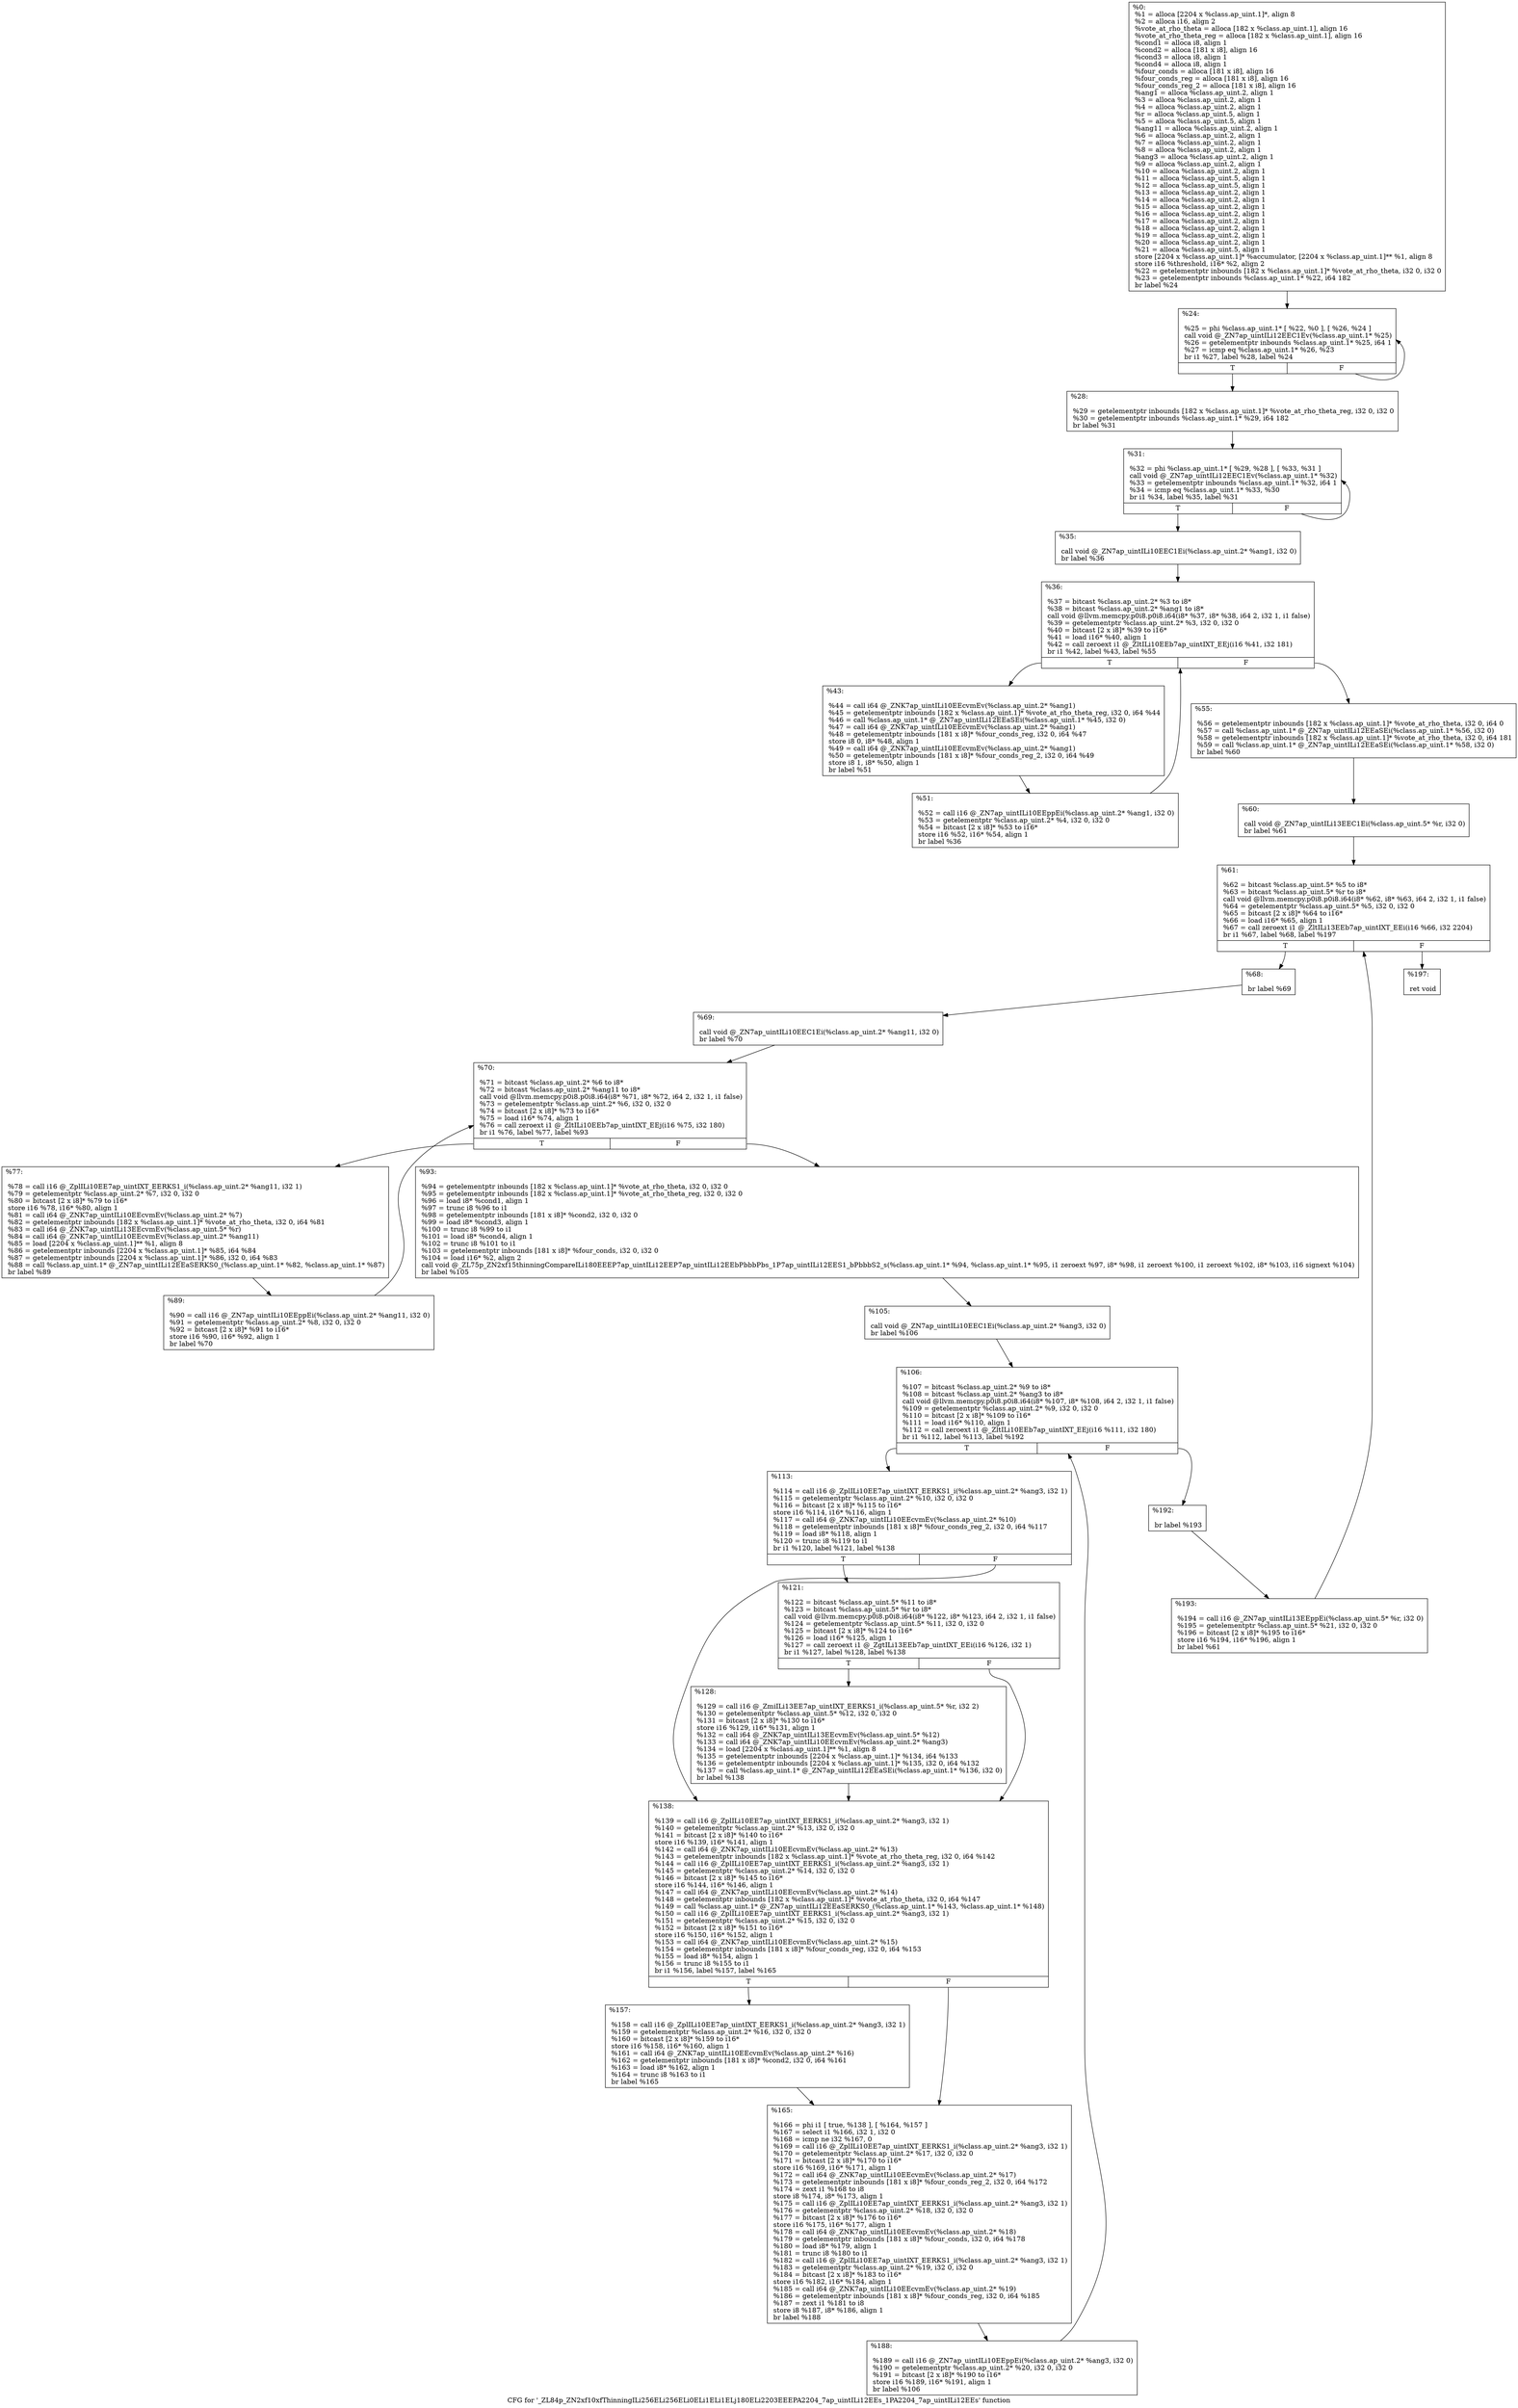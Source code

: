 digraph "CFG for '_ZL84p_ZN2xf10xfThinningILi256ELi256ELi0ELi1ELi1ELj180ELi2203EEEPA2204_7ap_uintILi12EEs_1PA2204_7ap_uintILi12EEs' function" {
	label="CFG for '_ZL84p_ZN2xf10xfThinningILi256ELi256ELi0ELi1ELi1ELj180ELi2203EEEPA2204_7ap_uintILi12EEs_1PA2204_7ap_uintILi12EEs' function";

	Node0x1858d70 [shape=record,label="{%0:\l  %1 = alloca [2204 x %class.ap_uint.1]*, align 8\l  %2 = alloca i16, align 2\l  %vote_at_rho_theta = alloca [182 x %class.ap_uint.1], align 16\l  %vote_at_rho_theta_reg = alloca [182 x %class.ap_uint.1], align 16\l  %cond1 = alloca i8, align 1\l  %cond2 = alloca [181 x i8], align 16\l  %cond3 = alloca i8, align 1\l  %cond4 = alloca i8, align 1\l  %four_conds = alloca [181 x i8], align 16\l  %four_conds_reg = alloca [181 x i8], align 16\l  %four_conds_reg_2 = alloca [181 x i8], align 16\l  %ang1 = alloca %class.ap_uint.2, align 1\l  %3 = alloca %class.ap_uint.2, align 1\l  %4 = alloca %class.ap_uint.2, align 1\l  %r = alloca %class.ap_uint.5, align 1\l  %5 = alloca %class.ap_uint.5, align 1\l  %ang11 = alloca %class.ap_uint.2, align 1\l  %6 = alloca %class.ap_uint.2, align 1\l  %7 = alloca %class.ap_uint.2, align 1\l  %8 = alloca %class.ap_uint.2, align 1\l  %ang3 = alloca %class.ap_uint.2, align 1\l  %9 = alloca %class.ap_uint.2, align 1\l  %10 = alloca %class.ap_uint.2, align 1\l  %11 = alloca %class.ap_uint.5, align 1\l  %12 = alloca %class.ap_uint.5, align 1\l  %13 = alloca %class.ap_uint.2, align 1\l  %14 = alloca %class.ap_uint.2, align 1\l  %15 = alloca %class.ap_uint.2, align 1\l  %16 = alloca %class.ap_uint.2, align 1\l  %17 = alloca %class.ap_uint.2, align 1\l  %18 = alloca %class.ap_uint.2, align 1\l  %19 = alloca %class.ap_uint.2, align 1\l  %20 = alloca %class.ap_uint.2, align 1\l  %21 = alloca %class.ap_uint.5, align 1\l  store [2204 x %class.ap_uint.1]* %accumulator, [2204 x %class.ap_uint.1]** %1, align 8\l  store i16 %threshold, i16* %2, align 2\l  %22 = getelementptr inbounds [182 x %class.ap_uint.1]* %vote_at_rho_theta, i32 0, i32 0\l  %23 = getelementptr inbounds %class.ap_uint.1* %22, i64 182\l  br label %24\l}"];
	Node0x1858d70 -> Node0x185a500;
	Node0x185a500 [shape=record,label="{%24:\l\l  %25 = phi %class.ap_uint.1* [ %22, %0 ], [ %26, %24 ]\l  call void @_ZN7ap_uintILi12EEC1Ev(%class.ap_uint.1* %25)\l  %26 = getelementptr inbounds %class.ap_uint.1* %25, i64 1\l  %27 = icmp eq %class.ap_uint.1* %26, %23\l  br i1 %27, label %28, label %24\l|{<s0>T|<s1>F}}"];
	Node0x185a500:s0 -> Node0x185a7e0;
	Node0x185a500:s1 -> Node0x185a500;
	Node0x185a7e0 [shape=record,label="{%28:\l\l  %29 = getelementptr inbounds [182 x %class.ap_uint.1]* %vote_at_rho_theta_reg, i32 0, i32 0\l  %30 = getelementptr inbounds %class.ap_uint.1* %29, i64 182\l  br label %31\l}"];
	Node0x185a7e0 -> Node0x185d990;
	Node0x185d990 [shape=record,label="{%31:\l\l  %32 = phi %class.ap_uint.1* [ %29, %28 ], [ %33, %31 ]\l  call void @_ZN7ap_uintILi12EEC1Ev(%class.ap_uint.1* %32)\l  %33 = getelementptr inbounds %class.ap_uint.1* %32, i64 1\l  %34 = icmp eq %class.ap_uint.1* %33, %30\l  br i1 %34, label %35, label %31\l|{<s0>T|<s1>F}}"];
	Node0x185d990:s0 -> Node0x185dc50;
	Node0x185d990:s1 -> Node0x185d990;
	Node0x185dc50 [shape=record,label="{%35:\l\l  call void @_ZN7ap_uintILi10EEC1Ei(%class.ap_uint.2* %ang1, i32 0)\l  br label %36\l}"];
	Node0x185dc50 -> Node0x185de10;
	Node0x185de10 [shape=record,label="{%36:\l\l  %37 = bitcast %class.ap_uint.2* %3 to i8*\l  %38 = bitcast %class.ap_uint.2* %ang1 to i8*\l  call void @llvm.memcpy.p0i8.p0i8.i64(i8* %37, i8* %38, i64 2, i32 1, i1 false)\l  %39 = getelementptr %class.ap_uint.2* %3, i32 0, i32 0\l  %40 = bitcast [2 x i8]* %39 to i16*\l  %41 = load i16* %40, align 1\l  %42 = call zeroext i1 @_ZltILi10EEb7ap_uintIXT_EEj(i16 %41, i32 181)\l  br i1 %42, label %43, label %55\l|{<s0>T|<s1>F}}"];
	Node0x185de10:s0 -> Node0x185e400;
	Node0x185de10:s1 -> Node0x185e460;
	Node0x185e400 [shape=record,label="{%43:\l\l  %44 = call i64 @_ZNK7ap_uintILi10EEcvmEv(%class.ap_uint.2* %ang1)\l  %45 = getelementptr inbounds [182 x %class.ap_uint.1]* %vote_at_rho_theta_reg, i32 0, i64 %44\l  %46 = call %class.ap_uint.1* @_ZN7ap_uintILi12EEaSEi(%class.ap_uint.1* %45, i32 0)\l  %47 = call i64 @_ZNK7ap_uintILi10EEcvmEv(%class.ap_uint.2* %ang1)\l  %48 = getelementptr inbounds [181 x i8]* %four_conds_reg, i32 0, i64 %47\l  store i8 0, i8* %48, align 1\l  %49 = call i64 @_ZNK7ap_uintILi10EEcvmEv(%class.ap_uint.2* %ang1)\l  %50 = getelementptr inbounds [181 x i8]* %four_conds_reg_2, i32 0, i64 %49\l  store i8 1, i8* %50, align 1\l  br label %51\l}"];
	Node0x185e400 -> Node0x185eb30;
	Node0x185eb30 [shape=record,label="{%51:\l\l  %52 = call i16 @_ZN7ap_uintILi10EEppEi(%class.ap_uint.2* %ang1, i32 0)\l  %53 = getelementptr %class.ap_uint.2* %4, i32 0, i32 0\l  %54 = bitcast [2 x i8]* %53 to i16*\l  store i16 %52, i16* %54, align 1\l  br label %36\l}"];
	Node0x185eb30 -> Node0x185de10;
	Node0x185e460 [shape=record,label="{%55:\l\l  %56 = getelementptr inbounds [182 x %class.ap_uint.1]* %vote_at_rho_theta, i32 0, i64 0\l  %57 = call %class.ap_uint.1* @_ZN7ap_uintILi12EEaSEi(%class.ap_uint.1* %56, i32 0)\l  %58 = getelementptr inbounds [182 x %class.ap_uint.1]* %vote_at_rho_theta, i32 0, i64 181\l  %59 = call %class.ap_uint.1* @_ZN7ap_uintILi12EEaSEi(%class.ap_uint.1* %58, i32 0)\l  br label %60\l}"];
	Node0x185e460 -> Node0x185f1c0;
	Node0x185f1c0 [shape=record,label="{%60:\l\l  call void @_ZN7ap_uintILi13EEC1Ei(%class.ap_uint.5* %r, i32 0)\l  br label %61\l}"];
	Node0x185f1c0 -> Node0x185f350;
	Node0x185f350 [shape=record,label="{%61:\l\l  %62 = bitcast %class.ap_uint.5* %5 to i8*\l  %63 = bitcast %class.ap_uint.5* %r to i8*\l  call void @llvm.memcpy.p0i8.p0i8.i64(i8* %62, i8* %63, i64 2, i32 1, i1 false)\l  %64 = getelementptr %class.ap_uint.5* %5, i32 0, i32 0\l  %65 = bitcast [2 x i8]* %64 to i16*\l  %66 = load i16* %65, align 1\l  %67 = call zeroext i1 @_ZltILi13EEb7ap_uintIXT_EEi(i16 %66, i32 2204)\l  br i1 %67, label %68, label %197\l|{<s0>T|<s1>F}}"];
	Node0x185f350:s0 -> Node0x185f890;
	Node0x185f350:s1 -> Node0x185f8f0;
	Node0x185f890 [shape=record,label="{%68:\l\l  br label %69\l}"];
	Node0x185f890 -> Node0x185fa00;
	Node0x185fa00 [shape=record,label="{%69:\l\l  call void @_ZN7ap_uintILi10EEC1Ei(%class.ap_uint.2* %ang11, i32 0)\l  br label %70\l}"];
	Node0x185fa00 -> Node0x185fb90;
	Node0x185fb90 [shape=record,label="{%70:\l\l  %71 = bitcast %class.ap_uint.2* %6 to i8*\l  %72 = bitcast %class.ap_uint.2* %ang11 to i8*\l  call void @llvm.memcpy.p0i8.p0i8.i64(i8* %71, i8* %72, i64 2, i32 1, i1 false)\l  %73 = getelementptr %class.ap_uint.2* %6, i32 0, i32 0\l  %74 = bitcast [2 x i8]* %73 to i16*\l  %75 = load i16* %74, align 1\l  %76 = call zeroext i1 @_ZltILi10EEb7ap_uintIXT_EEj(i16 %75, i32 180)\l  br i1 %76, label %77, label %93\l|{<s0>T|<s1>F}}"];
	Node0x185fb90:s0 -> Node0x18600d0;
	Node0x185fb90:s1 -> Node0x1860130;
	Node0x18600d0 [shape=record,label="{%77:\l\l  %78 = call i16 @_ZplILi10EE7ap_uintIXT_EERKS1_i(%class.ap_uint.2* %ang11, i32 1)\l  %79 = getelementptr %class.ap_uint.2* %7, i32 0, i32 0\l  %80 = bitcast [2 x i8]* %79 to i16*\l  store i16 %78, i16* %80, align 1\l  %81 = call i64 @_ZNK7ap_uintILi10EEcvmEv(%class.ap_uint.2* %7)\l  %82 = getelementptr inbounds [182 x %class.ap_uint.1]* %vote_at_rho_theta, i32 0, i64 %81\l  %83 = call i64 @_ZNK7ap_uintILi13EEcvmEv(%class.ap_uint.5* %r)\l  %84 = call i64 @_ZNK7ap_uintILi10EEcvmEv(%class.ap_uint.2* %ang11)\l  %85 = load [2204 x %class.ap_uint.1]** %1, align 8\l  %86 = getelementptr inbounds [2204 x %class.ap_uint.1]* %85, i64 %84\l  %87 = getelementptr inbounds [2204 x %class.ap_uint.1]* %86, i32 0, i64 %83\l  %88 = call %class.ap_uint.1* @_ZN7ap_uintILi12EEaSERKS0_(%class.ap_uint.1* %82, %class.ap_uint.1* %87)\l  br label %89\l}"];
	Node0x18600d0 -> Node0x1860280;
	Node0x1860280 [shape=record,label="{%89:\l\l  %90 = call i16 @_ZN7ap_uintILi10EEppEi(%class.ap_uint.2* %ang11, i32 0)\l  %91 = getelementptr %class.ap_uint.2* %8, i32 0, i32 0\l  %92 = bitcast [2 x i8]* %91 to i16*\l  store i16 %90, i16* %92, align 1\l  br label %70\l}"];
	Node0x1860280 -> Node0x185fb90;
	Node0x1860130 [shape=record,label="{%93:\l\l  %94 = getelementptr inbounds [182 x %class.ap_uint.1]* %vote_at_rho_theta, i32 0, i32 0\l  %95 = getelementptr inbounds [182 x %class.ap_uint.1]* %vote_at_rho_theta_reg, i32 0, i32 0\l  %96 = load i8* %cond1, align 1\l  %97 = trunc i8 %96 to i1\l  %98 = getelementptr inbounds [181 x i8]* %cond2, i32 0, i32 0\l  %99 = load i8* %cond3, align 1\l  %100 = trunc i8 %99 to i1\l  %101 = load i8* %cond4, align 1\l  %102 = trunc i8 %101 to i1\l  %103 = getelementptr inbounds [181 x i8]* %four_conds, i32 0, i32 0\l  %104 = load i16* %2, align 2\l  call void @_ZL75p_ZN2xf15thinningCompareILi180EEEP7ap_uintILi12EEP7ap_uintILi12EEbPbbbPbs_1P7ap_uintILi12EES1_bPbbbS2_s(%class.ap_uint.1* %94, %class.ap_uint.1* %95, i1 zeroext %97, i8* %98, i1 zeroext %100, i1 zeroext %102, i8* %103, i16 signext %104)\l  br label %105\l}"];
	Node0x1860130 -> Node0x1861760;
	Node0x1861760 [shape=record,label="{%105:\l\l  call void @_ZN7ap_uintILi10EEC1Ei(%class.ap_uint.2* %ang3, i32 0)\l  br label %106\l}"];
	Node0x1861760 -> Node0x18618f0;
	Node0x18618f0 [shape=record,label="{%106:\l\l  %107 = bitcast %class.ap_uint.2* %9 to i8*\l  %108 = bitcast %class.ap_uint.2* %ang3 to i8*\l  call void @llvm.memcpy.p0i8.p0i8.i64(i8* %107, i8* %108, i64 2, i32 1, i1 false)\l  %109 = getelementptr %class.ap_uint.2* %9, i32 0, i32 0\l  %110 = bitcast [2 x i8]* %109 to i16*\l  %111 = load i16* %110, align 1\l  %112 = call zeroext i1 @_ZltILi10EEb7ap_uintIXT_EEj(i16 %111, i32 180)\l  br i1 %112, label %113, label %192\l|{<s0>T|<s1>F}}"];
	Node0x18618f0:s0 -> Node0x1861e30;
	Node0x18618f0:s1 -> Node0x1861e90;
	Node0x1861e30 [shape=record,label="{%113:\l\l  %114 = call i16 @_ZplILi10EE7ap_uintIXT_EERKS1_i(%class.ap_uint.2* %ang3, i32 1)\l  %115 = getelementptr %class.ap_uint.2* %10, i32 0, i32 0\l  %116 = bitcast [2 x i8]* %115 to i16*\l  store i16 %114, i16* %116, align 1\l  %117 = call i64 @_ZNK7ap_uintILi10EEcvmEv(%class.ap_uint.2* %10)\l  %118 = getelementptr inbounds [181 x i8]* %four_conds_reg_2, i32 0, i64 %117\l  %119 = load i8* %118, align 1\l  %120 = trunc i8 %119 to i1\l  br i1 %120, label %121, label %138\l|{<s0>T|<s1>F}}"];
	Node0x1861e30:s0 -> Node0x1861fe0;
	Node0x1861e30:s1 -> Node0x1862500;
	Node0x1861fe0 [shape=record,label="{%121:\l\l  %122 = bitcast %class.ap_uint.5* %11 to i8*\l  %123 = bitcast %class.ap_uint.5* %r to i8*\l  call void @llvm.memcpy.p0i8.p0i8.i64(i8* %122, i8* %123, i64 2, i32 1, i1 false)\l  %124 = getelementptr %class.ap_uint.5* %11, i32 0, i32 0\l  %125 = bitcast [2 x i8]* %124 to i16*\l  %126 = load i16* %125, align 1\l  %127 = call zeroext i1 @_ZgtILi13EEb7ap_uintIXT_EEi(i16 %126, i32 1)\l  br i1 %127, label %128, label %138\l|{<s0>T|<s1>F}}"];
	Node0x1861fe0:s0 -> Node0x1862b80;
	Node0x1861fe0:s1 -> Node0x1862500;
	Node0x1862b80 [shape=record,label="{%128:\l\l  %129 = call i16 @_ZmiILi13EE7ap_uintIXT_EERKS1_i(%class.ap_uint.5* %r, i32 2)\l  %130 = getelementptr %class.ap_uint.5* %12, i32 0, i32 0\l  %131 = bitcast [2 x i8]* %130 to i16*\l  store i16 %129, i16* %131, align 1\l  %132 = call i64 @_ZNK7ap_uintILi13EEcvmEv(%class.ap_uint.5* %12)\l  %133 = call i64 @_ZNK7ap_uintILi10EEcvmEv(%class.ap_uint.2* %ang3)\l  %134 = load [2204 x %class.ap_uint.1]** %1, align 8\l  %135 = getelementptr inbounds [2204 x %class.ap_uint.1]* %134, i64 %133\l  %136 = getelementptr inbounds [2204 x %class.ap_uint.1]* %135, i32 0, i64 %132\l  %137 = call %class.ap_uint.1* @_ZN7ap_uintILi12EEaSEi(%class.ap_uint.1* %136, i32 0)\l  br label %138\l}"];
	Node0x1862b80 -> Node0x1862500;
	Node0x1862500 [shape=record,label="{%138:\l\l  %139 = call i16 @_ZplILi10EE7ap_uintIXT_EERKS1_i(%class.ap_uint.2* %ang3, i32 1)\l  %140 = getelementptr %class.ap_uint.2* %13, i32 0, i32 0\l  %141 = bitcast [2 x i8]* %140 to i16*\l  store i16 %139, i16* %141, align 1\l  %142 = call i64 @_ZNK7ap_uintILi10EEcvmEv(%class.ap_uint.2* %13)\l  %143 = getelementptr inbounds [182 x %class.ap_uint.1]* %vote_at_rho_theta_reg, i32 0, i64 %142\l  %144 = call i16 @_ZplILi10EE7ap_uintIXT_EERKS1_i(%class.ap_uint.2* %ang3, i32 1)\l  %145 = getelementptr %class.ap_uint.2* %14, i32 0, i32 0\l  %146 = bitcast [2 x i8]* %145 to i16*\l  store i16 %144, i16* %146, align 1\l  %147 = call i64 @_ZNK7ap_uintILi10EEcvmEv(%class.ap_uint.2* %14)\l  %148 = getelementptr inbounds [182 x %class.ap_uint.1]* %vote_at_rho_theta, i32 0, i64 %147\l  %149 = call %class.ap_uint.1* @_ZN7ap_uintILi12EEaSERKS0_(%class.ap_uint.1* %143, %class.ap_uint.1* %148)\l  %150 = call i16 @_ZplILi10EE7ap_uintIXT_EERKS1_i(%class.ap_uint.2* %ang3, i32 1)\l  %151 = getelementptr %class.ap_uint.2* %15, i32 0, i32 0\l  %152 = bitcast [2 x i8]* %151 to i16*\l  store i16 %150, i16* %152, align 1\l  %153 = call i64 @_ZNK7ap_uintILi10EEcvmEv(%class.ap_uint.2* %15)\l  %154 = getelementptr inbounds [181 x i8]* %four_conds_reg, i32 0, i64 %153\l  %155 = load i8* %154, align 1\l  %156 = trunc i8 %155 to i1\l  br i1 %156, label %157, label %165\l|{<s0>T|<s1>F}}"];
	Node0x1862500:s0 -> Node0x1864710;
	Node0x1862500:s1 -> Node0x18650a0;
	Node0x1864710 [shape=record,label="{%157:\l\l  %158 = call i16 @_ZplILi10EE7ap_uintIXT_EERKS1_i(%class.ap_uint.2* %ang3, i32 1)\l  %159 = getelementptr %class.ap_uint.2* %16, i32 0, i32 0\l  %160 = bitcast [2 x i8]* %159 to i16*\l  store i16 %158, i16* %160, align 1\l  %161 = call i64 @_ZNK7ap_uintILi10EEcvmEv(%class.ap_uint.2* %16)\l  %162 = getelementptr inbounds [181 x i8]* %cond2, i32 0, i64 %161\l  %163 = load i8* %162, align 1\l  %164 = trunc i8 %163 to i1\l  br label %165\l}"];
	Node0x1864710 -> Node0x18650a0;
	Node0x18650a0 [shape=record,label="{%165:\l\l  %166 = phi i1 [ true, %138 ], [ %164, %157 ]\l  %167 = select i1 %166, i32 1, i32 0\l  %168 = icmp ne i32 %167, 0\l  %169 = call i16 @_ZplILi10EE7ap_uintIXT_EERKS1_i(%class.ap_uint.2* %ang3, i32 1)\l  %170 = getelementptr %class.ap_uint.2* %17, i32 0, i32 0\l  %171 = bitcast [2 x i8]* %170 to i16*\l  store i16 %169, i16* %171, align 1\l  %172 = call i64 @_ZNK7ap_uintILi10EEcvmEv(%class.ap_uint.2* %17)\l  %173 = getelementptr inbounds [181 x i8]* %four_conds_reg_2, i32 0, i64 %172\l  %174 = zext i1 %168 to i8\l  store i8 %174, i8* %173, align 1\l  %175 = call i16 @_ZplILi10EE7ap_uintIXT_EERKS1_i(%class.ap_uint.2* %ang3, i32 1)\l  %176 = getelementptr %class.ap_uint.2* %18, i32 0, i32 0\l  %177 = bitcast [2 x i8]* %176 to i16*\l  store i16 %175, i16* %177, align 1\l  %178 = call i64 @_ZNK7ap_uintILi10EEcvmEv(%class.ap_uint.2* %18)\l  %179 = getelementptr inbounds [181 x i8]* %four_conds, i32 0, i64 %178\l  %180 = load i8* %179, align 1\l  %181 = trunc i8 %180 to i1\l  %182 = call i16 @_ZplILi10EE7ap_uintIXT_EERKS1_i(%class.ap_uint.2* %ang3, i32 1)\l  %183 = getelementptr %class.ap_uint.2* %19, i32 0, i32 0\l  %184 = bitcast [2 x i8]* %183 to i16*\l  store i16 %182, i16* %184, align 1\l  %185 = call i64 @_ZNK7ap_uintILi10EEcvmEv(%class.ap_uint.2* %19)\l  %186 = getelementptr inbounds [181 x i8]* %four_conds_reg, i32 0, i64 %185\l  %187 = zext i1 %181 to i8\l  store i8 %187, i8* %186, align 1\l  br label %188\l}"];
	Node0x18650a0 -> Node0x1865d70;
	Node0x1865d70 [shape=record,label="{%188:\l\l  %189 = call i16 @_ZN7ap_uintILi10EEppEi(%class.ap_uint.2* %ang3, i32 0)\l  %190 = getelementptr %class.ap_uint.2* %20, i32 0, i32 0\l  %191 = bitcast [2 x i8]* %190 to i16*\l  store i16 %189, i16* %191, align 1\l  br label %106\l}"];
	Node0x1865d70 -> Node0x18618f0;
	Node0x1861e90 [shape=record,label="{%192:\l\l  br label %193\l}"];
	Node0x1861e90 -> Node0x1866ad0;
	Node0x1866ad0 [shape=record,label="{%193:\l\l  %194 = call i16 @_ZN7ap_uintILi13EEppEi(%class.ap_uint.5* %r, i32 0)\l  %195 = getelementptr %class.ap_uint.5* %21, i32 0, i32 0\l  %196 = bitcast [2 x i8]* %195 to i16*\l  store i16 %194, i16* %196, align 1\l  br label %61\l}"];
	Node0x1866ad0 -> Node0x185f350;
	Node0x185f8f0 [shape=record,label="{%197:\l\l  ret void\l}"];
}
